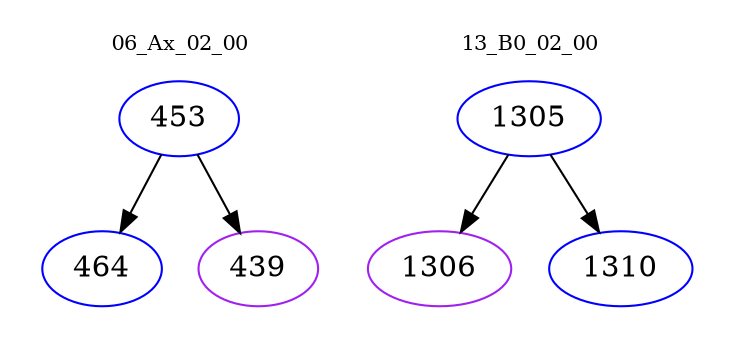 digraph{
subgraph cluster_0 {
color = white
label = "06_Ax_02_00";
fontsize=10;
T0_453 [label="453", color="blue"]
T0_453 -> T0_464 [color="black"]
T0_464 [label="464", color="blue"]
T0_453 -> T0_439 [color="black"]
T0_439 [label="439", color="purple"]
}
subgraph cluster_1 {
color = white
label = "13_B0_02_00";
fontsize=10;
T1_1305 [label="1305", color="blue"]
T1_1305 -> T1_1306 [color="black"]
T1_1306 [label="1306", color="purple"]
T1_1305 -> T1_1310 [color="black"]
T1_1310 [label="1310", color="blue"]
}
}
